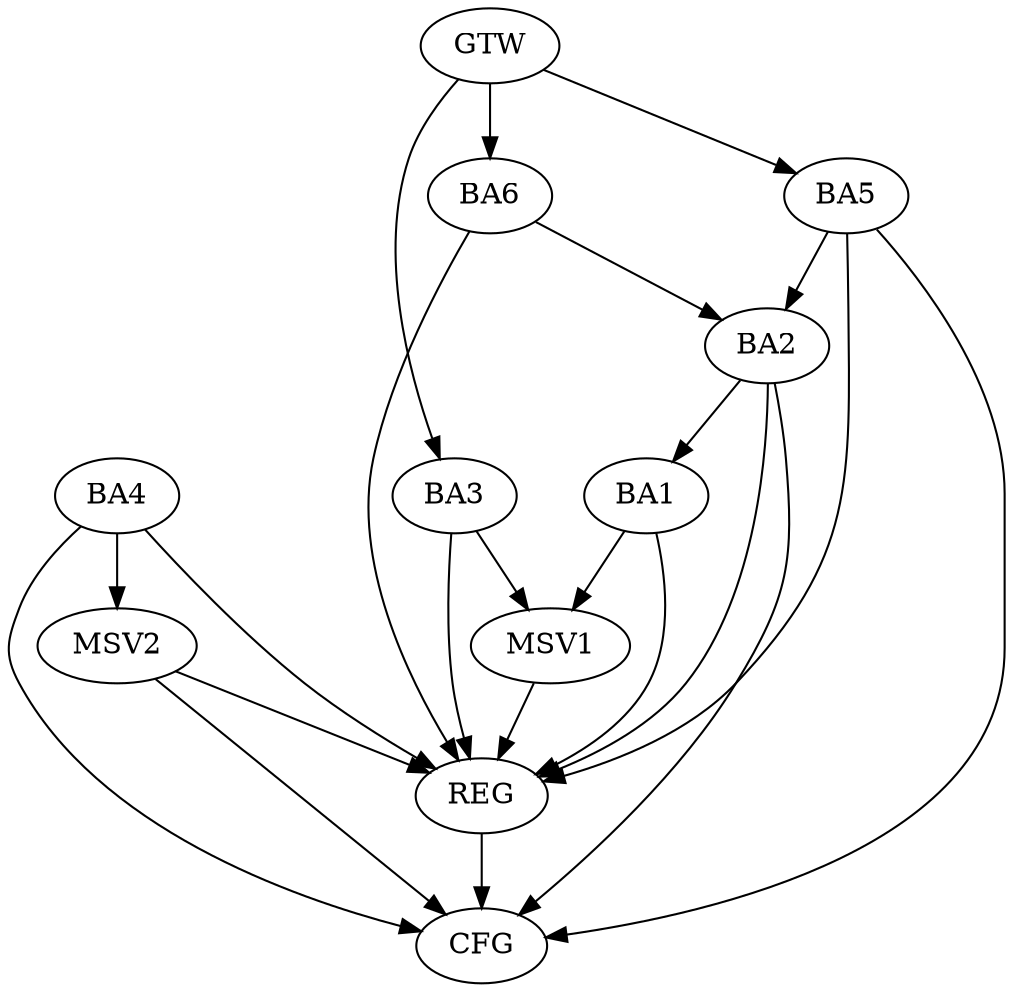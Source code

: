 strict digraph G {
  BA1 [ label="BA1" ];
  BA2 [ label="BA2" ];
  BA3 [ label="BA3" ];
  BA4 [ label="BA4" ];
  BA5 [ label="BA5" ];
  BA6 [ label="BA6" ];
  GTW [ label="GTW" ];
  REG [ label="REG" ];
  CFG [ label="CFG" ];
  MSV1 [ label="MSV1" ];
  MSV2 [ label="MSV2" ];
  BA2 -> BA1;
  BA6 -> BA2;
  GTW -> BA3;
  GTW -> BA5;
  GTW -> BA6;
  BA1 -> REG;
  BA2 -> REG;
  BA3 -> REG;
  BA4 -> REG;
  BA5 -> REG;
  BA6 -> REG;
  BA2 -> CFG;
  BA4 -> CFG;
  BA5 -> CFG;
  REG -> CFG;
  BA5 -> BA2;
  BA1 -> MSV1;
  BA3 -> MSV1;
  MSV1 -> REG;
  BA4 -> MSV2;
  MSV2 -> REG;
  MSV2 -> CFG;
}
